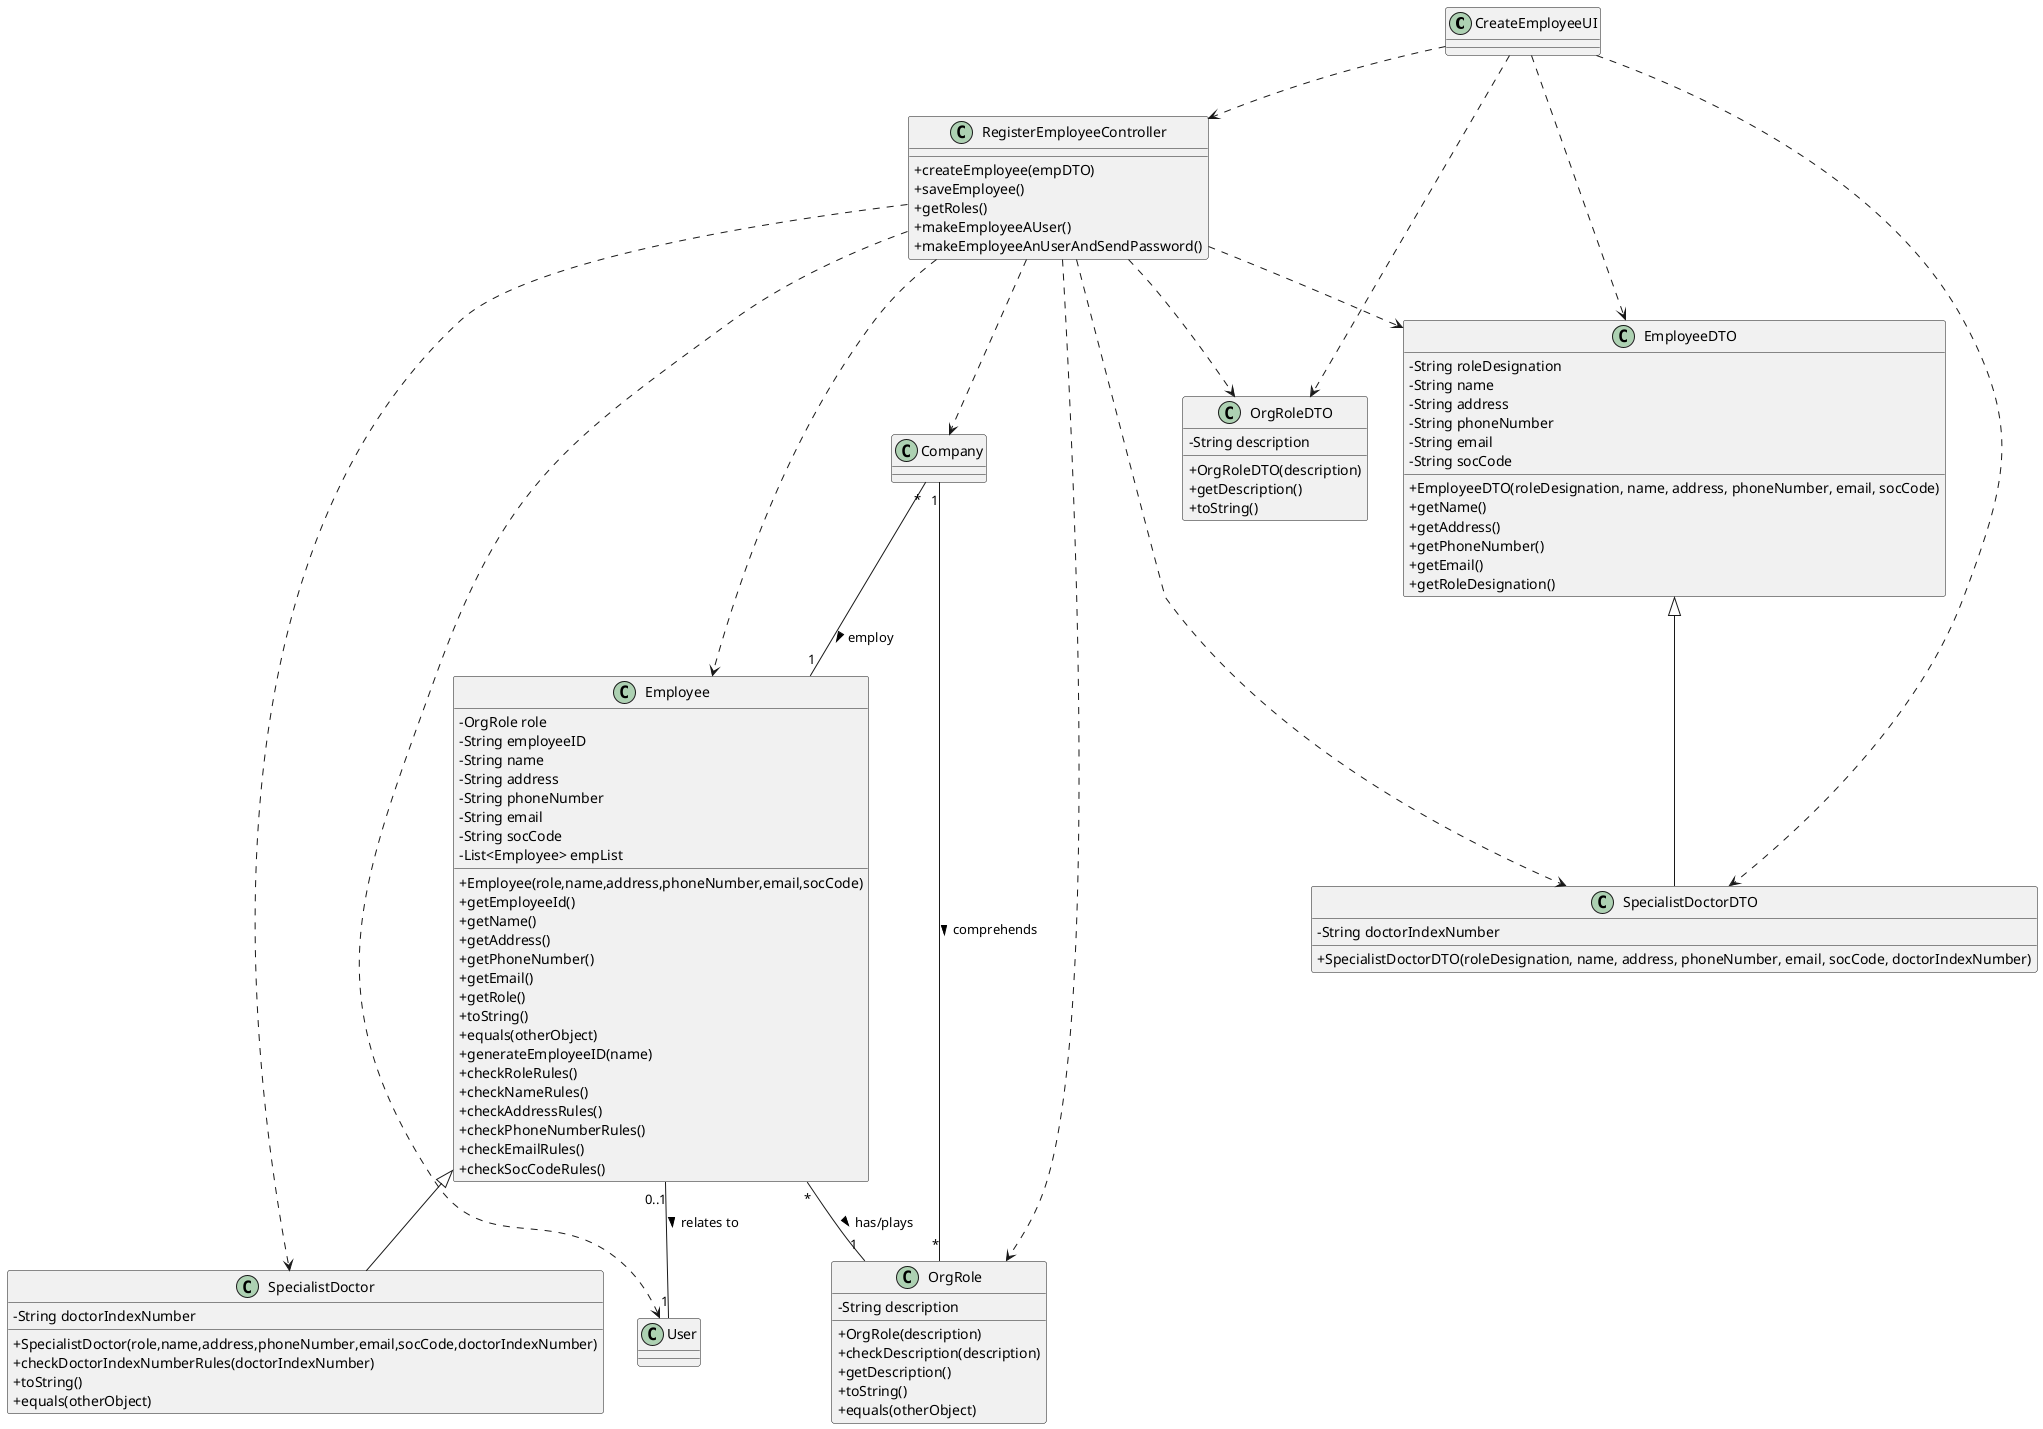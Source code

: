 @startuml
skinparam classAttributeIconSize 0

class CreateEmployeeUI {
}

class RegisterEmployeeController {
+createEmployee(empDTO)
+saveEmployee()
+getRoles()
+makeEmployeeAUser()
+makeEmployeeAnUserAndSendPassword()
}

class Employee {
-OrgRole role
-String employeeID
-String name
-String address
-String phoneNumber
-String email
-String socCode
-List<Employee> empList
+Employee(role,name,address,phoneNumber,email,socCode)
+getEmployeeId()
+getName()
+getAddress()
+getPhoneNumber()
+getEmail()
+getRole()
+toString()
+equals(otherObject)
+generateEmployeeID(name)
+checkRoleRules()
+checkNameRules()
+checkAddressRules()
+checkPhoneNumberRules()
+checkEmailRules()
+checkSocCodeRules()


}

class SpecialistDoctor {
-String doctorIndexNumber
+SpecialistDoctor(role,name,address,phoneNumber,email,socCode,doctorIndexNumber)
+checkDoctorIndexNumberRules(doctorIndexNumber)
+toString()
+equals(otherObject)
}

class OrgRole {
-String description
+OrgRole(description)
+checkDescription(description)
+getDescription()
+toString()
+equals(otherObject)
}

class OrgRoleDTO {
-String description
+OrgRoleDTO(description)
+getDescription()
+toString()
}

class EmployeeDTO {
-String roleDesignation
-String name
-String address
-String phoneNumber
-String email
-String socCode
+EmployeeDTO(roleDesignation, name, address, phoneNumber, email, socCode)
+getName()
+getAddress()
+getPhoneNumber()
+getEmail()
+getRoleDesignation()
}

class SpecialistDoctorDTO {
-String doctorIndexNumber
+SpecialistDoctorDTO(roleDesignation, name, address, phoneNumber, email, socCode, doctorIndexNumber)
}

class User {
}

CreateEmployeeUI ..> RegisterEmployeeController
Employee <|-- SpecialistDoctor
RegisterEmployeeController ..> Employee
RegisterEmployeeController ..> SpecialistDoctor
CreateEmployeeUI ..> EmployeeDTO
CreateEmployeeUI ..> SpecialistDoctorDTO
RegisterEmployeeController ..> EmployeeDTO
RegisterEmployeeController ..> SpecialistDoctorDTO
RegisterEmployeeController ..> OrgRoleDTO
CreateEmployeeUI ..> OrgRoleDTO
RegisterEmployeeController ..> Company
RegisterEmployeeController ..> OrgRole

EmployeeDTO <|-- SpecialistDoctorDTO

Employee "*" -- "1" OrgRole : has/plays >
Company "1" -- "*" OrgRole : comprehends >
Company "*" -- "1" Employee : employ >
Employee "0..1" -- "1" User : relates to >

RegisterEmployeeController ..> User


@enduml